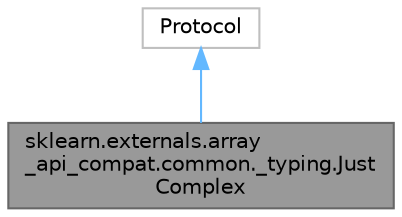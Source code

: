 digraph "sklearn.externals.array_api_compat.common._typing.JustComplex"
{
 // LATEX_PDF_SIZE
  bgcolor="transparent";
  edge [fontname=Helvetica,fontsize=10,labelfontname=Helvetica,labelfontsize=10];
  node [fontname=Helvetica,fontsize=10,shape=box,height=0.2,width=0.4];
  Node1 [id="Node000001",label="sklearn.externals.array\l_api_compat.common._typing.Just\lComplex",height=0.2,width=0.4,color="gray40", fillcolor="grey60", style="filled", fontcolor="black",tooltip=" "];
  Node2 -> Node1 [id="edge2_Node000001_Node000002",dir="back",color="steelblue1",style="solid",tooltip=" "];
  Node2 [id="Node000002",label="Protocol",height=0.2,width=0.4,color="grey75", fillcolor="white", style="filled",URL="$d4/d18/classProtocol.html",tooltip=" "];
}
